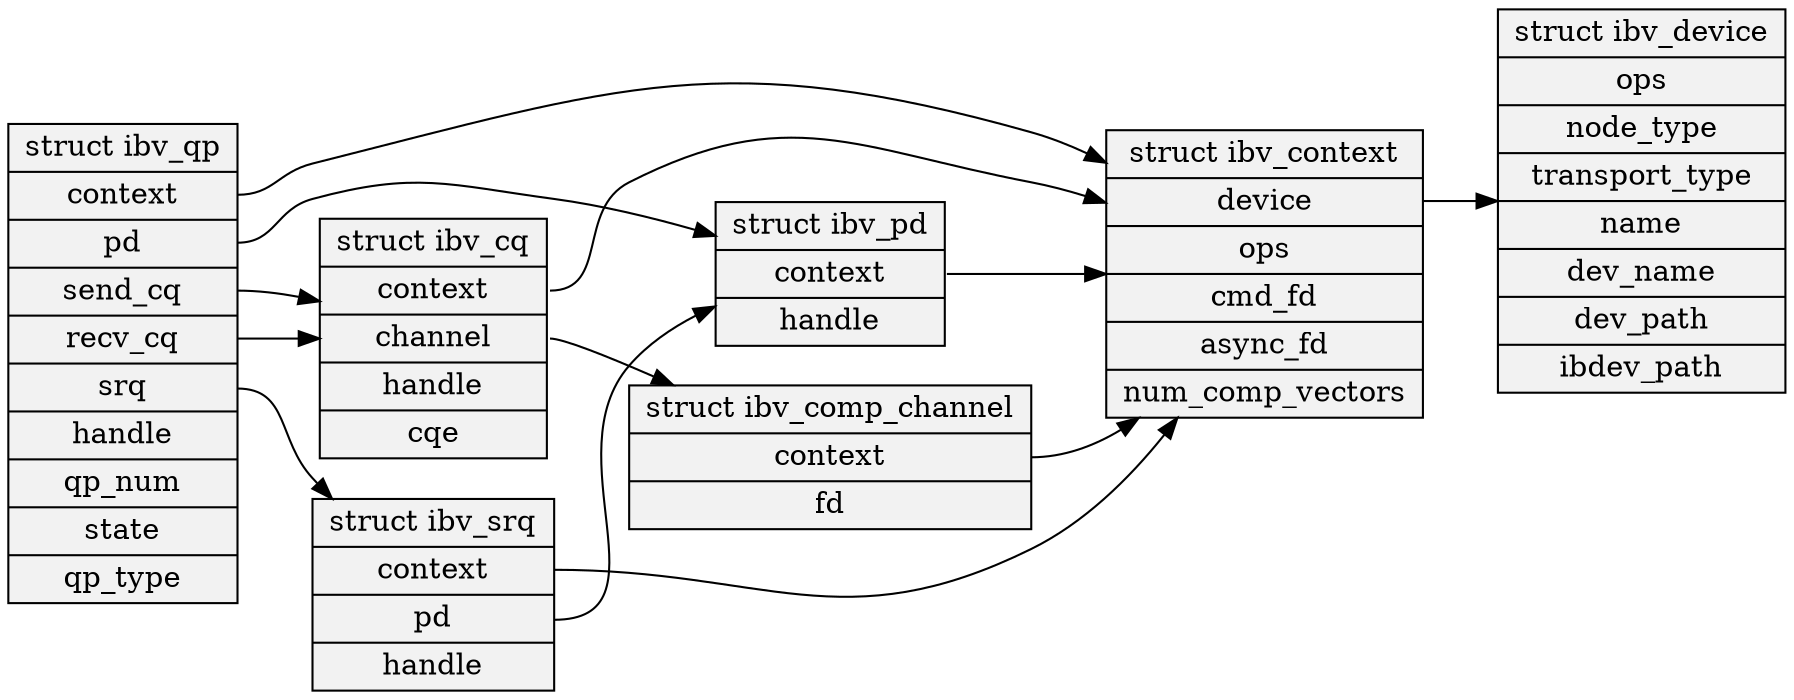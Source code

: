 digraph {

graph [rankdir = "LR"]
node  [shape=record,style=filled,fillcolor=gray95]
edge  [arrowtail=empty]

1[label = "{{struct ibv_device|ops|node_type|transport_type|name|dev_name|dev_path|ibdev_path}}"]
2[label = "{{struct ibv_context|<device> device|ops|cmd_fd|async_fd|num_comp_vectors}}"]
3[label = "{{struct ibv_pd|<context> context|handle}}"]
4[label = "{{struct ibv_qp|<context> context|<pd> pd|<send_cq> send_cq| <recv_cq> recv_cq|<srq> srq|handle|qp_num|state|qp_type}}"]
5[label = "{{struct ibv_srq|<context> context|<pd> pd|handle}}"]
6[label = "{{struct ibv_cq|<context> context|<channel> channel|handle|cqe}}"]
7[label = "{{struct ibv_comp_channel|<context> context|fd}}"]

2:device  -> 1
3:context -> 2
4:context -> 2
4:pd      -> 3
4:send_cq -> 6
4:recv_cq -> 6
4:srq     -> 5
5:context -> 2
5:pd      -> 3
6:context -> 2
6:channel -> 7
7:context -> 2

}
